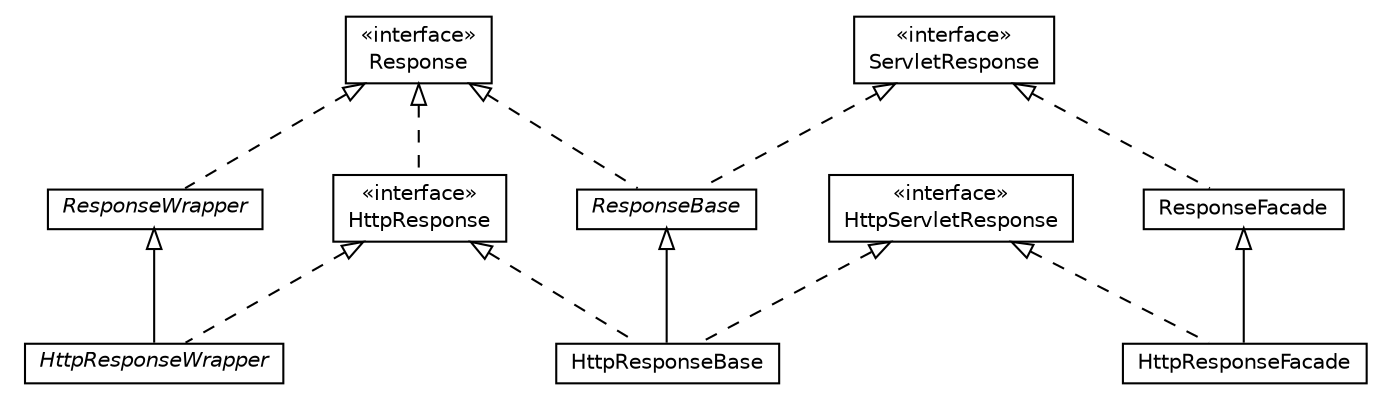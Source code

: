 #!/usr/local/bin/dot
#
# Class diagram 
# Generated by UMLGraph version R5_6-9-g37cd34 (http://www.umlgraph.org/)
#

digraph G {
graph [fontnames="svg"]
edge [fontname="Helvetica",fontsize=10,labelfontname="Helvetica",labelfontsize=10,color="black"];
node [fontname="Helvetica",fontcolor="black",fontsize=10,shape=plaintext];
nodesep=0.25;
ranksep=0.5;
// HttpResponseBase
c19 [label=<<table title="HttpResponseBase" border="0" cellborder="1" cellspacing="0" cellpadding="2" port="p"><tr><td><table border="0" cellspacing="0" cellpadding="1"><tr><td align="center" balign="center"> HttpResponseBase </td></tr></table></td></tr></table>>];
// HttpResponseWrapper
c20 [label=<<table title="HttpResponseWrapper" border="0" cellborder="1" cellspacing="0" cellpadding="2" port="p"><tr><td><table border="0" cellspacing="0" cellpadding="1"><tr><td align="center" balign="center"><i> HttpResponseWrapper </i></td></tr></table></td></tr></table>>];
// HttpResponseFacade
c21 [label=<<table title="HttpResponseFacade" border="0" cellborder="1" cellspacing="0" cellpadding="2" port="p"><tr><td><table border="0" cellspacing="0" cellpadding="1"><tr><td align="center" balign="center"> HttpResponseFacade </td></tr></table></td></tr></table>>];
// ResponseWrapper
c22 [label=<<table title="ResponseWrapper" border="0" cellborder="1" cellspacing="0" cellpadding="2" port="p"><tr><td><table border="0" cellspacing="0" cellpadding="1"><tr><td align="center" balign="center"><i> ResponseWrapper </i></td></tr></table></td></tr></table>>];
// HttpResponse
c23 [label=<<table title="HttpResponse" border="0" cellborder="1" cellspacing="0" cellpadding="2" port="p"><tr><td><table border="0" cellspacing="0" cellpadding="1"><tr><td align="center" balign="center"> &#171;interface&#187; </td></tr><tr><td align="center" balign="center"> HttpResponse </td></tr></table></td></tr></table>>];
// ResponseBase
c24 [label=<<table title="ResponseBase" border="0" cellborder="1" cellspacing="0" cellpadding="2" port="p"><tr><td><table border="0" cellspacing="0" cellpadding="1"><tr><td align="center" balign="center"><i> ResponseBase </i></td></tr></table></td></tr></table>>];
// HttpServletResponse
c25 [label=<<table title="HttpServletResponse" border="0" cellborder="1" cellspacing="0" cellpadding="2" port="p"><tr><td><table border="0" cellspacing="0" cellpadding="1"><tr><td align="center" balign="center"> &#171;interface&#187; </td></tr><tr><td align="center" balign="center"> HttpServletResponse </td></tr></table></td></tr></table>>];
// ResponseFacade
c26 [label=<<table title="ResponseFacade" border="0" cellborder="1" cellspacing="0" cellpadding="2" port="p"><tr><td><table border="0" cellspacing="0" cellpadding="1"><tr><td align="center" balign="center"> ResponseFacade </td></tr></table></td></tr></table>>];
// ServletResponse
c27 [label=<<table title="ServletResponse" border="0" cellborder="1" cellspacing="0" cellpadding="2" port="p"><tr><td><table border="0" cellspacing="0" cellpadding="1"><tr><td align="center" balign="center"> &#171;interface&#187; </td></tr><tr><td align="center" balign="center"> ServletResponse </td></tr></table></td></tr></table>>];
// Response
c28 [label=<<table title="Response" border="0" cellborder="1" cellspacing="0" cellpadding="2" port="p"><tr><td><table border="0" cellspacing="0" cellpadding="1"><tr><td align="center" balign="center"> &#171;interface&#187; </td></tr><tr><td align="center" balign="center"> Response </td></tr></table></td></tr></table>>];
//HttpResponseBase extends ResponseBase
c24:p -> c19:p [arrowtail=empty,dir=back,weight=10];
//HttpResponseBase implements HttpResponse
c23:p -> c19:p [arrowtail=empty,style=dashed,dir=back,weight=9];
//HttpResponseBase implements HttpServletResponse
c25:p -> c19:p [arrowtail=empty,style=dashed,dir=back,weight=9];
//HttpResponseWrapper extends ResponseWrapper
c22:p -> c20:p [arrowtail=empty,dir=back,weight=10];
//HttpResponseWrapper implements HttpResponse
c23:p -> c20:p [arrowtail=empty,style=dashed,dir=back,weight=9];
//HttpResponseFacade extends ResponseFacade
c26:p -> c21:p [arrowtail=empty,dir=back,weight=10];
//HttpResponseFacade implements HttpServletResponse
c25:p -> c21:p [arrowtail=empty,style=dashed,dir=back,weight=9];
//ResponseWrapper implements Response
c28:p -> c22:p [arrowtail=empty,style=dashed,dir=back,weight=9];
//HttpResponse implements Response
c28:p -> c23:p [arrowtail=empty,style=dashed,dir=back,weight=9];
//ResponseBase implements Response
c28:p -> c24:p [arrowtail=empty,style=dashed,dir=back,weight=9];
//ResponseBase implements ServletResponse
c27:p -> c24:p [arrowtail=empty,style=dashed,dir=back,weight=9];
//ResponseFacade implements ServletResponse
c27:p -> c26:p [arrowtail=empty,style=dashed,dir=back,weight=9];
}

